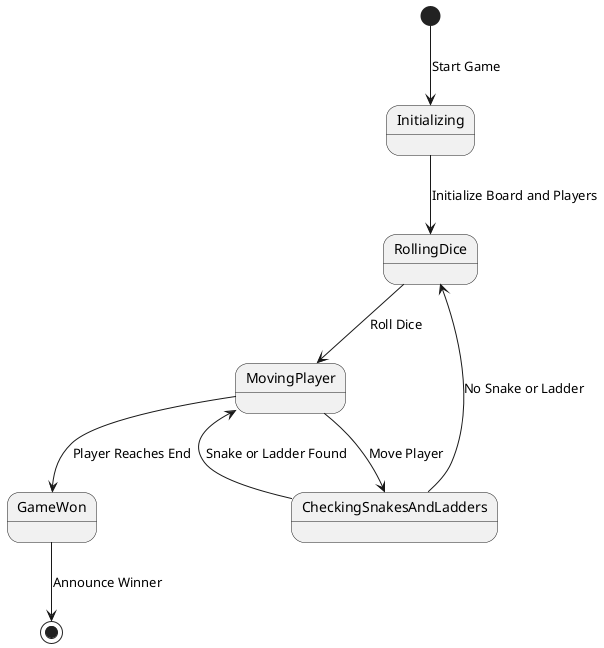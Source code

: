 @startuml
[*] --> Initializing: Start Game
Initializing --> RollingDice: Initialize Board and Players
RollingDice --> MovingPlayer: Roll Dice
MovingPlayer --> CheckingSnakesAndLadders: Move Player
CheckingSnakesAndLadders --> RollingDice: No Snake or Ladder
CheckingSnakesAndLadders --> MovingPlayer: Snake or Ladder Found
MovingPlayer --> GameWon: Player Reaches End
GameWon --> [*]: Announce Winner
@enduml